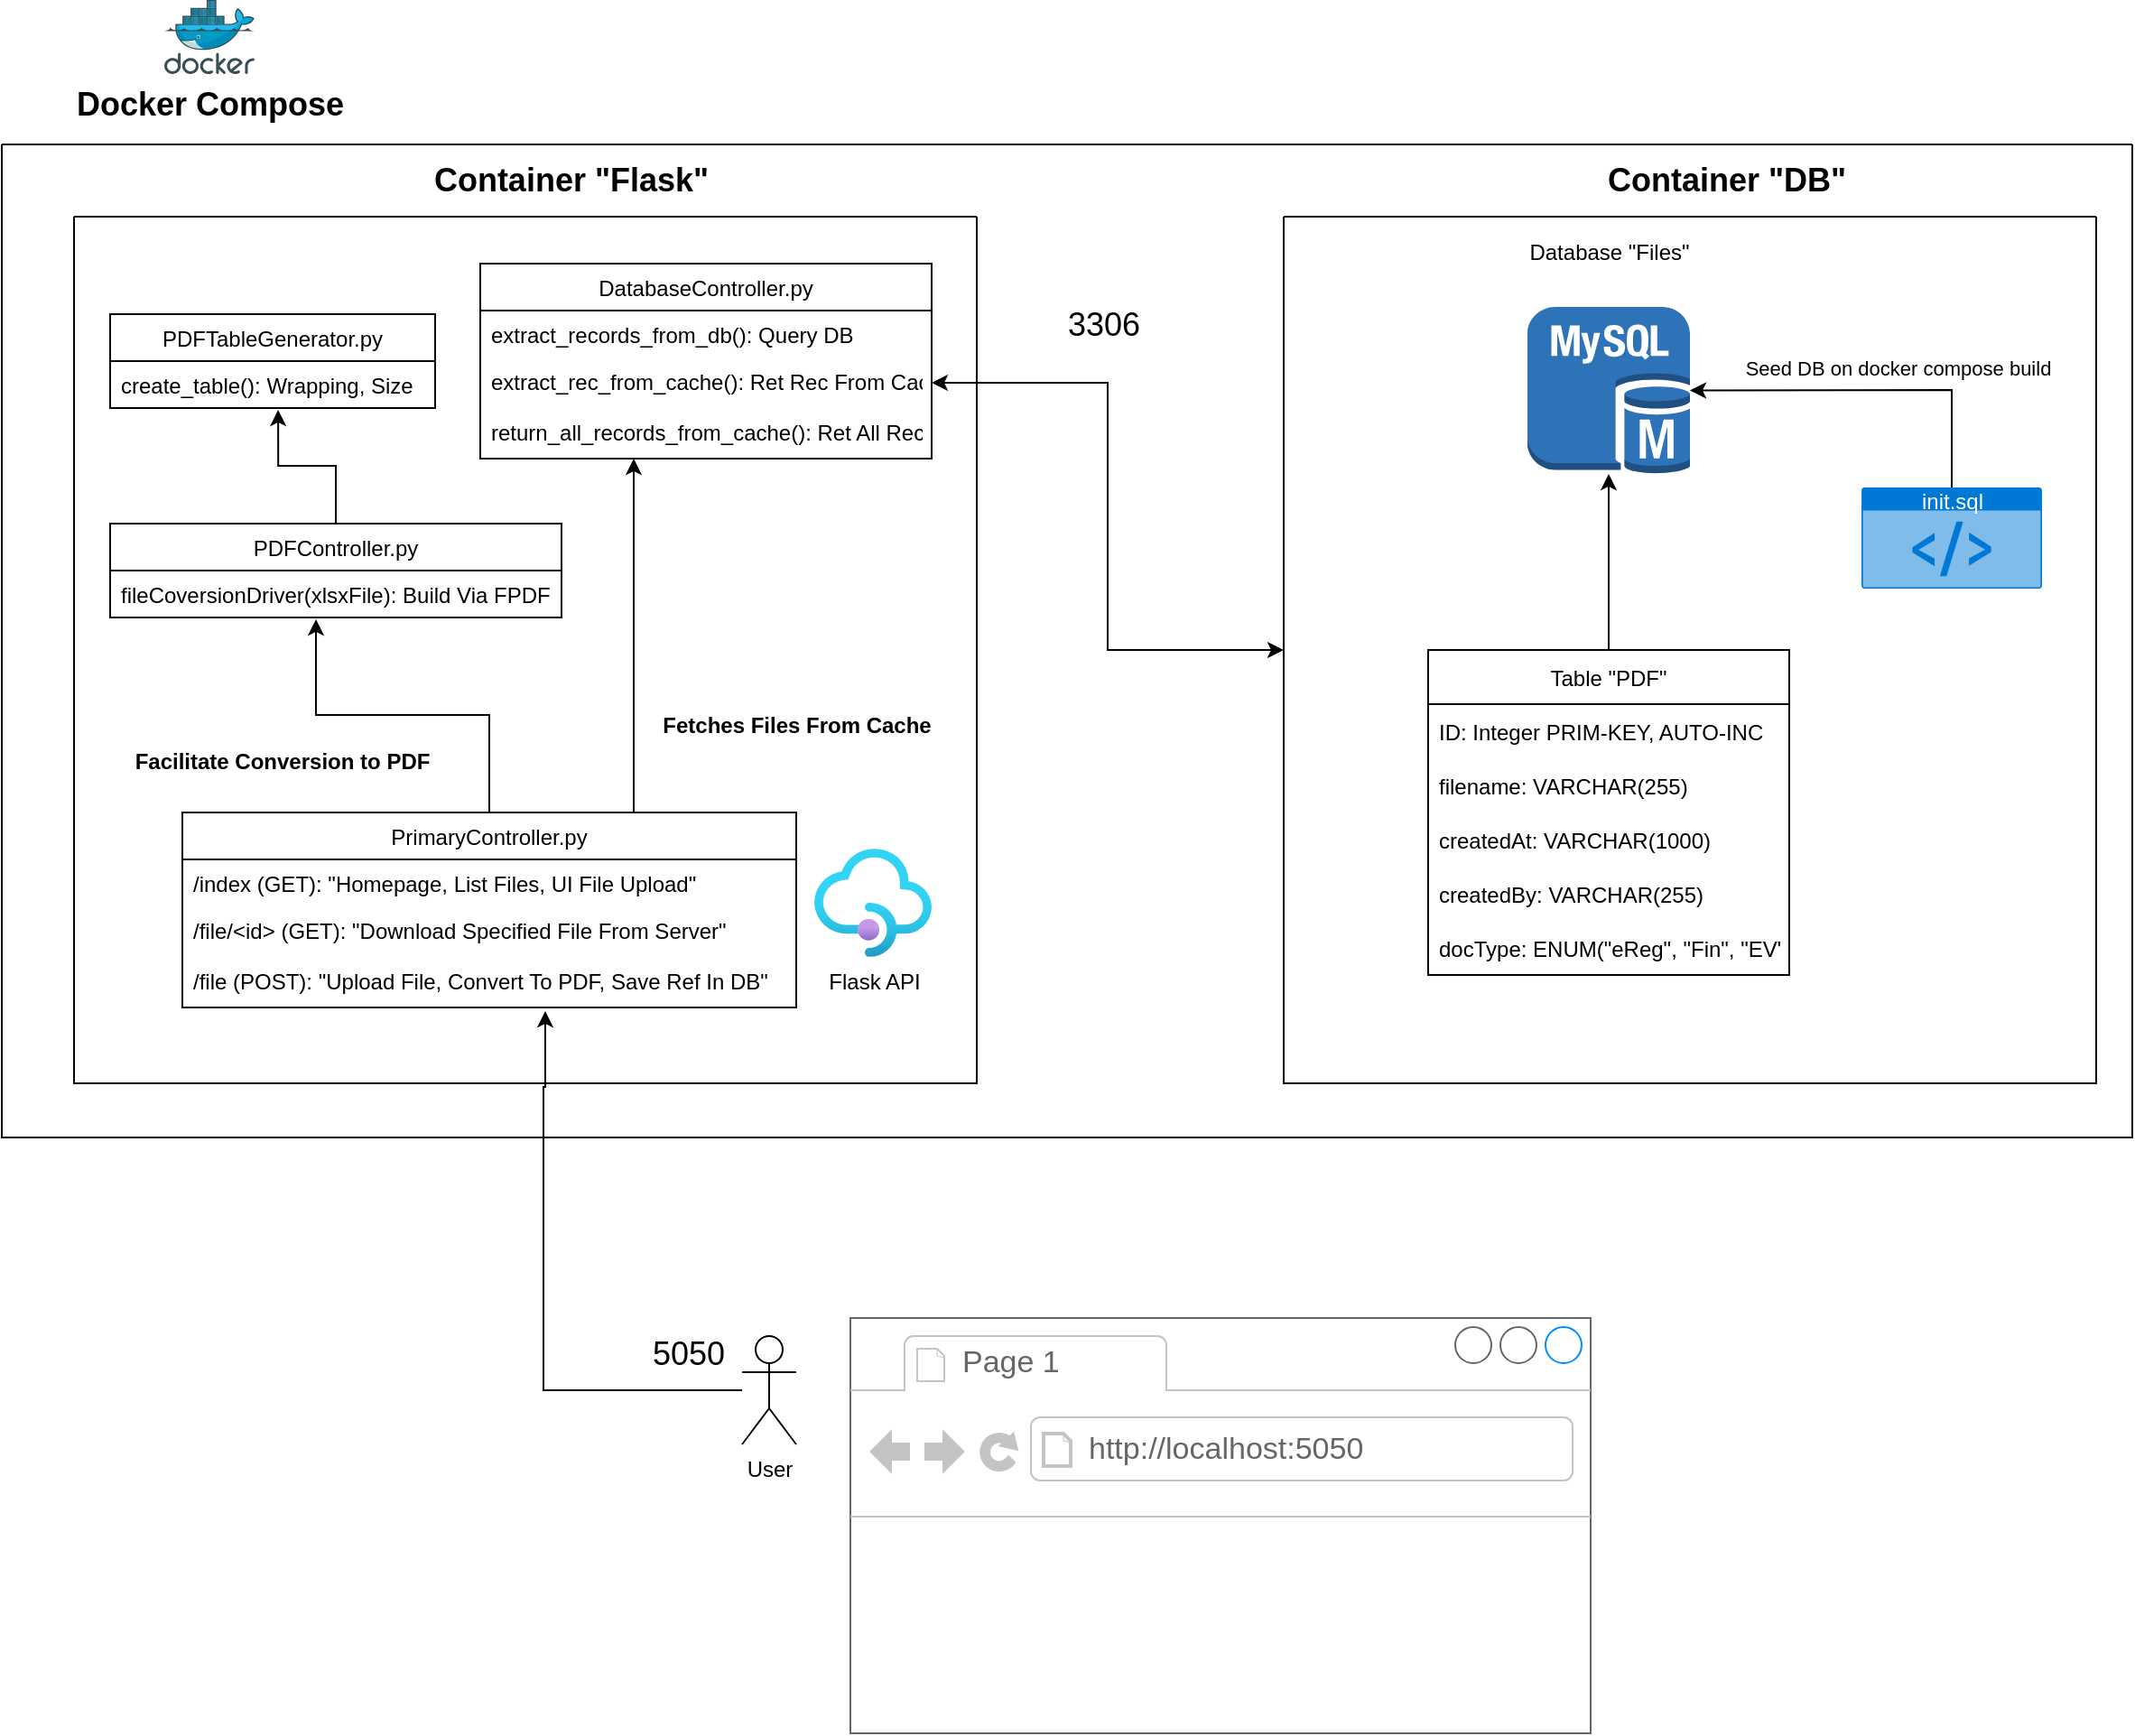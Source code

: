 <mxfile version="20.1.3" type="device"><diagram id="ARF-ZzwLrf8F8c2BUnK4" name="Page-1"><mxGraphModel dx="1796" dy="506" grid="1" gridSize="10" guides="1" tooltips="1" connect="1" arrows="1" fold="1" page="1" pageScale="1" pageWidth="850" pageHeight="1100" math="0" shadow="0"><root><mxCell id="0"/><mxCell id="1" parent="0"/><mxCell id="Bk9V5WnE8vp86V8MFsY--1" value="" style="swimlane;startSize=0;" parent="1" vertex="1"><mxGeometry x="480" y="120" width="450" height="480" as="geometry"/></mxCell><mxCell id="Bk9V5WnE8vp86V8MFsY--15" value="" style="outlineConnect=0;dashed=0;verticalLabelPosition=bottom;verticalAlign=top;align=center;html=1;shape=mxgraph.aws3.mysql_db_instance;fillColor=#2E73B8;gradientColor=none;" parent="Bk9V5WnE8vp86V8MFsY--1" vertex="1"><mxGeometry x="135" y="50" width="90" height="92.5" as="geometry"/></mxCell><mxCell id="Bk9V5WnE8vp86V8MFsY--39" style="edgeStyle=none;rounded=0;orthogonalLoop=1;jettySize=auto;html=1;" parent="Bk9V5WnE8vp86V8MFsY--1" source="Bk9V5WnE8vp86V8MFsY--21" target="Bk9V5WnE8vp86V8MFsY--15" edge="1"><mxGeometry relative="1" as="geometry"/></mxCell><mxCell id="Bk9V5WnE8vp86V8MFsY--21" value="Table &quot;PDF&quot;" style="swimlane;fontStyle=0;childLayout=stackLayout;horizontal=1;startSize=30;horizontalStack=0;resizeParent=1;resizeParentMax=0;resizeLast=0;collapsible=1;marginBottom=0;" parent="Bk9V5WnE8vp86V8MFsY--1" vertex="1"><mxGeometry x="80" y="240" width="200" height="180" as="geometry"/></mxCell><mxCell id="Bk9V5WnE8vp86V8MFsY--22" value="ID: Integer PRIM-KEY, AUTO-INC" style="text;strokeColor=none;fillColor=none;align=left;verticalAlign=middle;spacingLeft=4;spacingRight=4;overflow=hidden;points=[[0,0.5],[1,0.5]];portConstraint=eastwest;rotatable=0;" parent="Bk9V5WnE8vp86V8MFsY--21" vertex="1"><mxGeometry y="30" width="200" height="30" as="geometry"/></mxCell><mxCell id="Bk9V5WnE8vp86V8MFsY--23" value="filename: VARCHAR(255)" style="text;strokeColor=none;fillColor=none;align=left;verticalAlign=middle;spacingLeft=4;spacingRight=4;overflow=hidden;points=[[0,0.5],[1,0.5]];portConstraint=eastwest;rotatable=0;" parent="Bk9V5WnE8vp86V8MFsY--21" vertex="1"><mxGeometry y="60" width="200" height="30" as="geometry"/></mxCell><mxCell id="Bk9V5WnE8vp86V8MFsY--36" value="createdAt: VARCHAR(1000)" style="text;strokeColor=none;fillColor=none;align=left;verticalAlign=middle;spacingLeft=4;spacingRight=4;overflow=hidden;points=[[0,0.5],[1,0.5]];portConstraint=eastwest;rotatable=0;" parent="Bk9V5WnE8vp86V8MFsY--21" vertex="1"><mxGeometry y="90" width="200" height="30" as="geometry"/></mxCell><mxCell id="Bk9V5WnE8vp86V8MFsY--37" value="createdBy: VARCHAR(255)" style="text;strokeColor=none;fillColor=none;align=left;verticalAlign=middle;spacingLeft=4;spacingRight=4;overflow=hidden;points=[[0,0.5],[1,0.5]];portConstraint=eastwest;rotatable=0;" parent="Bk9V5WnE8vp86V8MFsY--21" vertex="1"><mxGeometry y="120" width="200" height="30" as="geometry"/></mxCell><mxCell id="Bk9V5WnE8vp86V8MFsY--38" value="docType: ENUM(&quot;eReg&quot;, &quot;Fin&quot;, &quot;EV&quot;)" style="text;strokeColor=none;fillColor=none;align=left;verticalAlign=middle;spacingLeft=4;spacingRight=4;overflow=hidden;points=[[0,0.5],[1,0.5]];portConstraint=eastwest;rotatable=0;" parent="Bk9V5WnE8vp86V8MFsY--21" vertex="1"><mxGeometry y="150" width="200" height="30" as="geometry"/></mxCell><mxCell id="Bk9V5WnE8vp86V8MFsY--45" style="edgeStyle=none;rounded=0;orthogonalLoop=1;jettySize=auto;html=1;entryX=1;entryY=0.5;entryDx=0;entryDy=0;entryPerimeter=0;" parent="Bk9V5WnE8vp86V8MFsY--1" source="Bk9V5WnE8vp86V8MFsY--43" target="Bk9V5WnE8vp86V8MFsY--15" edge="1"><mxGeometry relative="1" as="geometry"><Array as="points"><mxPoint x="370" y="96"/></Array></mxGeometry></mxCell><mxCell id="v18a-A8XelUeHyi_DC4c-1" value="Seed DB on docker compose build" style="edgeLabel;html=1;align=center;verticalAlign=middle;resizable=0;points=[];" parent="Bk9V5WnE8vp86V8MFsY--45" vertex="1" connectable="0"><mxGeometry x="0.357" y="-3" relative="1" as="geometry"><mxPoint x="51" y="-9" as="offset"/></mxGeometry></mxCell><mxCell id="Bk9V5WnE8vp86V8MFsY--43" value="init.sql" style="html=1;strokeColor=none;fillColor=#0079D6;labelPosition=center;verticalLabelPosition=middle;verticalAlign=top;align=center;fontSize=12;outlineConnect=0;spacingTop=-6;fontColor=#FFFFFF;sketch=0;shape=mxgraph.sitemap.script;" parent="Bk9V5WnE8vp86V8MFsY--1" vertex="1"><mxGeometry x="320" y="150" width="100" height="56" as="geometry"/></mxCell><mxCell id="Bk9V5WnE8vp86V8MFsY--2" value="" style="swimlane;startSize=0;" parent="1" vertex="1"><mxGeometry x="-190" y="120" width="500" height="480" as="geometry"/></mxCell><mxCell id="Bk9V5WnE8vp86V8MFsY--66" style="edgeStyle=orthogonalEdgeStyle;rounded=0;orthogonalLoop=1;jettySize=auto;html=1;entryX=0.456;entryY=1.038;entryDx=0;entryDy=0;entryPerimeter=0;fontSize=18;" parent="Bk9V5WnE8vp86V8MFsY--2" source="Bk9V5WnE8vp86V8MFsY--11" target="Bk9V5WnE8vp86V8MFsY--63" edge="1"><mxGeometry relative="1" as="geometry"><mxPoint x="138.25" y="249.244" as="targetPoint"/></mxGeometry></mxCell><mxCell id="Bk9V5WnE8vp86V8MFsY--11" value="PrimaryController.py" style="swimlane;fontStyle=0;childLayout=stackLayout;horizontal=1;startSize=26;fillColor=none;horizontalStack=0;resizeParent=1;resizeParentMax=0;resizeLast=0;collapsible=1;marginBottom=0;" parent="Bk9V5WnE8vp86V8MFsY--2" vertex="1"><mxGeometry x="60" y="330" width="340" height="108" as="geometry"/></mxCell><mxCell id="Bk9V5WnE8vp86V8MFsY--12" value="/index (GET): &quot;Homepage, List Files, UI File Upload&quot;" style="text;strokeColor=none;fillColor=none;align=left;verticalAlign=top;spacingLeft=4;spacingRight=4;overflow=hidden;rotatable=0;points=[[0,0.5],[1,0.5]];portConstraint=eastwest;" parent="Bk9V5WnE8vp86V8MFsY--11" vertex="1"><mxGeometry y="26" width="340" height="26" as="geometry"/></mxCell><mxCell id="Bk9V5WnE8vp86V8MFsY--14" value="/file/&lt;id&gt; (GET): &quot;Download Specified File From Server&quot;" style="text;strokeColor=none;fillColor=none;align=left;verticalAlign=top;spacingLeft=4;spacingRight=4;overflow=hidden;rotatable=0;points=[[0,0.5],[1,0.5]];portConstraint=eastwest;" parent="Bk9V5WnE8vp86V8MFsY--11" vertex="1"><mxGeometry y="52" width="340" height="28" as="geometry"/></mxCell><mxCell id="Bk9V5WnE8vp86V8MFsY--56" value="/file (POST): &quot;Upload File, Convert To PDF, Save Ref In DB&quot;" style="text;strokeColor=none;fillColor=none;align=left;verticalAlign=top;spacingLeft=4;spacingRight=4;overflow=hidden;rotatable=0;points=[[0,0.5],[1,0.5]];portConstraint=eastwest;" parent="Bk9V5WnE8vp86V8MFsY--11" vertex="1"><mxGeometry y="80" width="340" height="28" as="geometry"/></mxCell><mxCell id="Bk9V5WnE8vp86V8MFsY--62" value="PDFController.py" style="swimlane;fontStyle=0;childLayout=stackLayout;horizontal=1;startSize=26;fillColor=none;horizontalStack=0;resizeParent=1;resizeParentMax=0;resizeLast=0;collapsible=1;marginBottom=0;" parent="Bk9V5WnE8vp86V8MFsY--2" vertex="1"><mxGeometry x="20" y="170" width="250" height="52" as="geometry"/></mxCell><mxCell id="Bk9V5WnE8vp86V8MFsY--63" value="fileCoversionDriver(xlsxFile): Build Via FPDF" style="text;strokeColor=none;fillColor=none;align=left;verticalAlign=top;spacingLeft=4;spacingRight=4;overflow=hidden;rotatable=0;points=[[0,0.5],[1,0.5]];portConstraint=eastwest;" parent="Bk9V5WnE8vp86V8MFsY--62" vertex="1"><mxGeometry y="26" width="250" height="26" as="geometry"/></mxCell><mxCell id="Bk9V5WnE8vp86V8MFsY--48" style="edgeStyle=orthogonalEdgeStyle;rounded=0;orthogonalLoop=1;jettySize=auto;html=1;" parent="1" source="Bk9V5WnE8vp86V8MFsY--3" edge="1"><mxGeometry relative="1" as="geometry"><mxPoint x="71" y="560" as="targetPoint"/><Array as="points"><mxPoint x="70" y="770"/><mxPoint x="70" y="602"/></Array></mxGeometry></mxCell><mxCell id="Bk9V5WnE8vp86V8MFsY--3" value="User" style="shape=umlActor;verticalLabelPosition=bottom;verticalAlign=top;html=1;outlineConnect=0;" parent="1" vertex="1"><mxGeometry x="180" y="740" width="30" height="60" as="geometry"/></mxCell><mxCell id="Bk9V5WnE8vp86V8MFsY--9" value="&lt;b&gt;&lt;font style=&quot;font-size: 18px;&quot;&gt;Container &quot;Flask&quot;&lt;/font&gt;&lt;/b&gt;" style="text;html=1;align=center;verticalAlign=middle;resizable=0;points=[];autosize=1;strokeColor=none;fillColor=none;" parent="1" vertex="1"><mxGeometry y="90" width="170" height="20" as="geometry"/></mxCell><mxCell id="Bk9V5WnE8vp86V8MFsY--10" value="&lt;b&gt;&lt;font style=&quot;font-size: 18px;&quot;&gt;Container &quot;DB&quot;&lt;/font&gt;&lt;/b&gt;" style="text;html=1;align=center;verticalAlign=middle;resizable=0;points=[];autosize=1;strokeColor=none;fillColor=none;" parent="1" vertex="1"><mxGeometry x="650" y="90" width="150" height="20" as="geometry"/></mxCell><mxCell id="Bk9V5WnE8vp86V8MFsY--40" value="Database &quot;Files&quot;" style="text;html=1;align=center;verticalAlign=middle;resizable=0;points=[];autosize=1;strokeColor=none;fillColor=none;" parent="1" vertex="1"><mxGeometry x="605" y="125" width="110" height="30" as="geometry"/></mxCell><mxCell id="Bk9V5WnE8vp86V8MFsY--49" value="" style="strokeWidth=1;shadow=0;dashed=0;align=center;html=1;shape=mxgraph.mockup.containers.browserWindow;rSize=0;strokeColor=#666666;strokeColor2=#008cff;strokeColor3=#c4c4c4;mainText=,;recursiveResize=0;" parent="1" vertex="1"><mxGeometry x="240" y="730" width="410" height="230" as="geometry"/></mxCell><mxCell id="Bk9V5WnE8vp86V8MFsY--50" value="Page 1" style="strokeWidth=1;shadow=0;dashed=0;align=center;html=1;shape=mxgraph.mockup.containers.anchor;fontSize=17;fontColor=#666666;align=left;" parent="Bk9V5WnE8vp86V8MFsY--49" vertex="1"><mxGeometry x="60" y="12" width="110" height="26" as="geometry"/></mxCell><mxCell id="Bk9V5WnE8vp86V8MFsY--51" value="http://localhost:5050" style="strokeWidth=1;shadow=0;dashed=0;align=center;html=1;shape=mxgraph.mockup.containers.anchor;rSize=0;fontSize=17;fontColor=#666666;align=left;" parent="Bk9V5WnE8vp86V8MFsY--49" vertex="1"><mxGeometry x="130" y="60" width="250" height="26" as="geometry"/></mxCell><mxCell id="Bk9V5WnE8vp86V8MFsY--52" value="5050" style="text;html=1;align=center;verticalAlign=middle;resizable=0;points=[];autosize=1;strokeColor=none;fillColor=none;fontSize=18;" parent="1" vertex="1"><mxGeometry x="120" y="735" width="60" height="30" as="geometry"/></mxCell><mxCell id="Bk9V5WnE8vp86V8MFsY--77" value="" style="endArrow=classic;startArrow=classic;html=1;rounded=0;fontSize=18;edgeStyle=orthogonalEdgeStyle;entryX=1;entryY=0.5;entryDx=0;entryDy=0;exitX=0;exitY=0.5;exitDx=0;exitDy=0;" parent="1" source="Bk9V5WnE8vp86V8MFsY--1" target="Bk9V5WnE8vp86V8MFsY--74" edge="1"><mxGeometry width="50" height="50" relative="1" as="geometry"><mxPoint x="120" y="420" as="sourcePoint"/><mxPoint x="170" y="370" as="targetPoint"/></mxGeometry></mxCell><mxCell id="Bk9V5WnE8vp86V8MFsY--78" value="3306" style="text;html=1;align=center;verticalAlign=middle;resizable=0;points=[];autosize=1;strokeColor=none;fillColor=none;fontSize=18;" parent="1" vertex="1"><mxGeometry x="350" y="165" width="60" height="30" as="geometry"/></mxCell><mxCell id="Bk9V5WnE8vp86V8MFsY--79" value="&lt;font style=&quot;font-size: 18px;&quot;&gt;&lt;b&gt;Docker Compose&lt;/b&gt;&lt;/font&gt;" style="sketch=0;aspect=fixed;html=1;points=[];align=center;image;fontSize=12;image=img/lib/mscae/Docker.svg;" parent="1" vertex="1"><mxGeometry x="-140" width="50" height="41" as="geometry"/></mxCell><mxCell id="Bk9V5WnE8vp86V8MFsY--80" value="" style="swimlane;startSize=0;fontSize=18;" parent="1" vertex="1"><mxGeometry x="-230" y="80" width="1180" height="550" as="geometry"/></mxCell><mxCell id="Bk9V5WnE8vp86V8MFsY--82" value="&lt;font size=&quot;1&quot; style=&quot;&quot;&gt;&lt;b style=&quot;font-size: 12px;&quot;&gt;Fetches Files From Cache&lt;/b&gt;&lt;/font&gt;" style="text;html=1;align=center;verticalAlign=middle;resizable=0;points=[];autosize=1;strokeColor=none;fillColor=none;fontSize=18;" parent="Bk9V5WnE8vp86V8MFsY--80" vertex="1"><mxGeometry x="355" y="300" width="170" height="40" as="geometry"/></mxCell><mxCell id="Bk9V5WnE8vp86V8MFsY--72" value="DatabaseController.py" style="swimlane;fontStyle=0;childLayout=stackLayout;horizontal=1;startSize=26;fillColor=none;horizontalStack=0;resizeParent=1;resizeParentMax=0;resizeLast=0;collapsible=1;marginBottom=0;" parent="Bk9V5WnE8vp86V8MFsY--80" vertex="1"><mxGeometry x="265" y="66" width="250" height="108" as="geometry"/></mxCell><mxCell id="Bk9V5WnE8vp86V8MFsY--73" value="extract_records_from_db(): Query DB" style="text;strokeColor=none;fillColor=none;align=left;verticalAlign=top;spacingLeft=4;spacingRight=4;overflow=hidden;rotatable=0;points=[[0,0.5],[1,0.5]];portConstraint=eastwest;" parent="Bk9V5WnE8vp86V8MFsY--72" vertex="1"><mxGeometry y="26" width="250" height="26" as="geometry"/></mxCell><mxCell id="Bk9V5WnE8vp86V8MFsY--74" value="extract_rec_from_cache(): Ret Rec From Cache" style="text;strokeColor=none;fillColor=none;align=left;verticalAlign=top;spacingLeft=4;spacingRight=4;overflow=hidden;rotatable=0;points=[[0,0.5],[1,0.5]];portConstraint=eastwest;" parent="Bk9V5WnE8vp86V8MFsY--72" vertex="1"><mxGeometry y="52" width="250" height="28" as="geometry"/></mxCell><mxCell id="Bk9V5WnE8vp86V8MFsY--75" value="return_all_records_from_cache(): Ret All Rec" style="text;strokeColor=none;fillColor=none;align=left;verticalAlign=top;spacingLeft=4;spacingRight=4;overflow=hidden;rotatable=0;points=[[0,0.5],[1,0.5]];portConstraint=eastwest;" parent="Bk9V5WnE8vp86V8MFsY--72" vertex="1"><mxGeometry y="80" width="250" height="28" as="geometry"/></mxCell><mxCell id="Bk9V5WnE8vp86V8MFsY--54" value="Flask API" style="aspect=fixed;html=1;points=[];align=center;image;fontSize=12;image=img/lib/azure2/integration/API_Management_Services.svg;" parent="Bk9V5WnE8vp86V8MFsY--80" vertex="1"><mxGeometry x="450" y="390" width="65" height="60" as="geometry"/></mxCell><mxCell id="v18a-A8XelUeHyi_DC4c-5" value="&lt;span style=&quot;font-size: 12px;&quot;&gt;&lt;b&gt;Facilitate Conversion to PDF&lt;/b&gt;&lt;/span&gt;" style="text;html=1;align=center;verticalAlign=middle;resizable=0;points=[];autosize=1;strokeColor=none;fillColor=none;fontSize=18;" parent="Bk9V5WnE8vp86V8MFsY--80" vertex="1"><mxGeometry x="60" y="320" width="190" height="40" as="geometry"/></mxCell><mxCell id="v18a-A8XelUeHyi_DC4c-6" value="PDFTableGenerator.py" style="swimlane;fontStyle=0;childLayout=stackLayout;horizontal=1;startSize=26;fillColor=none;horizontalStack=0;resizeParent=1;resizeParentMax=0;resizeLast=0;collapsible=1;marginBottom=0;" parent="Bk9V5WnE8vp86V8MFsY--80" vertex="1"><mxGeometry x="60" y="94" width="180" height="52" as="geometry"/></mxCell><mxCell id="v18a-A8XelUeHyi_DC4c-7" value="create_table(): Wrapping, Size" style="text;strokeColor=none;fillColor=none;align=left;verticalAlign=top;spacingLeft=4;spacingRight=4;overflow=hidden;rotatable=0;points=[[0,0.5],[1,0.5]];portConstraint=eastwest;" parent="v18a-A8XelUeHyi_DC4c-6" vertex="1"><mxGeometry y="26" width="180" height="26" as="geometry"/></mxCell><mxCell id="v18a-A8XelUeHyi_DC4c-3" style="edgeStyle=orthogonalEdgeStyle;rounded=0;orthogonalLoop=1;jettySize=auto;html=1;" parent="1" source="Bk9V5WnE8vp86V8MFsY--11" target="Bk9V5WnE8vp86V8MFsY--75" edge="1"><mxGeometry relative="1" as="geometry"><Array as="points"><mxPoint x="120" y="370"/><mxPoint x="120" y="370"/></Array></mxGeometry></mxCell><mxCell id="v18a-A8XelUeHyi_DC4c-11" style="edgeStyle=orthogonalEdgeStyle;rounded=0;orthogonalLoop=1;jettySize=auto;html=1;entryX=0.517;entryY=1.038;entryDx=0;entryDy=0;entryPerimeter=0;fontSize=12;" parent="1" source="Bk9V5WnE8vp86V8MFsY--62" target="v18a-A8XelUeHyi_DC4c-7" edge="1"><mxGeometry relative="1" as="geometry"/></mxCell></root></mxGraphModel></diagram></mxfile>